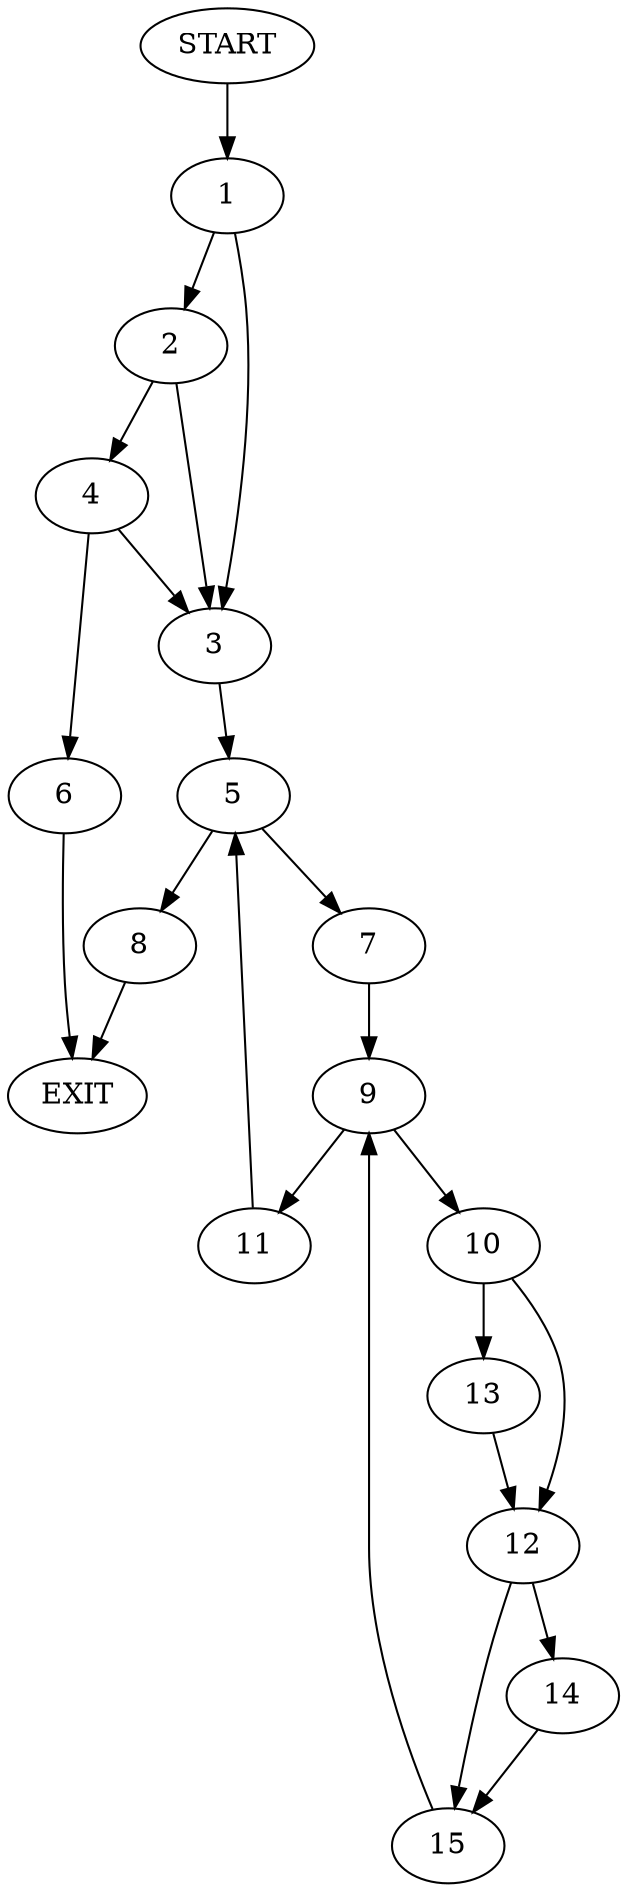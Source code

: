 digraph {
0 [label="START"]
16 [label="EXIT"]
0 -> 1
1 -> 2
1 -> 3
2 -> 4
2 -> 3
3 -> 5
4 -> 6
4 -> 3
6 -> 16
5 -> 7
5 -> 8
7 -> 9
8 -> 16
9 -> 10
9 -> 11
11 -> 5
10 -> 12
10 -> 13
13 -> 12
12 -> 14
12 -> 15
14 -> 15
15 -> 9
}
